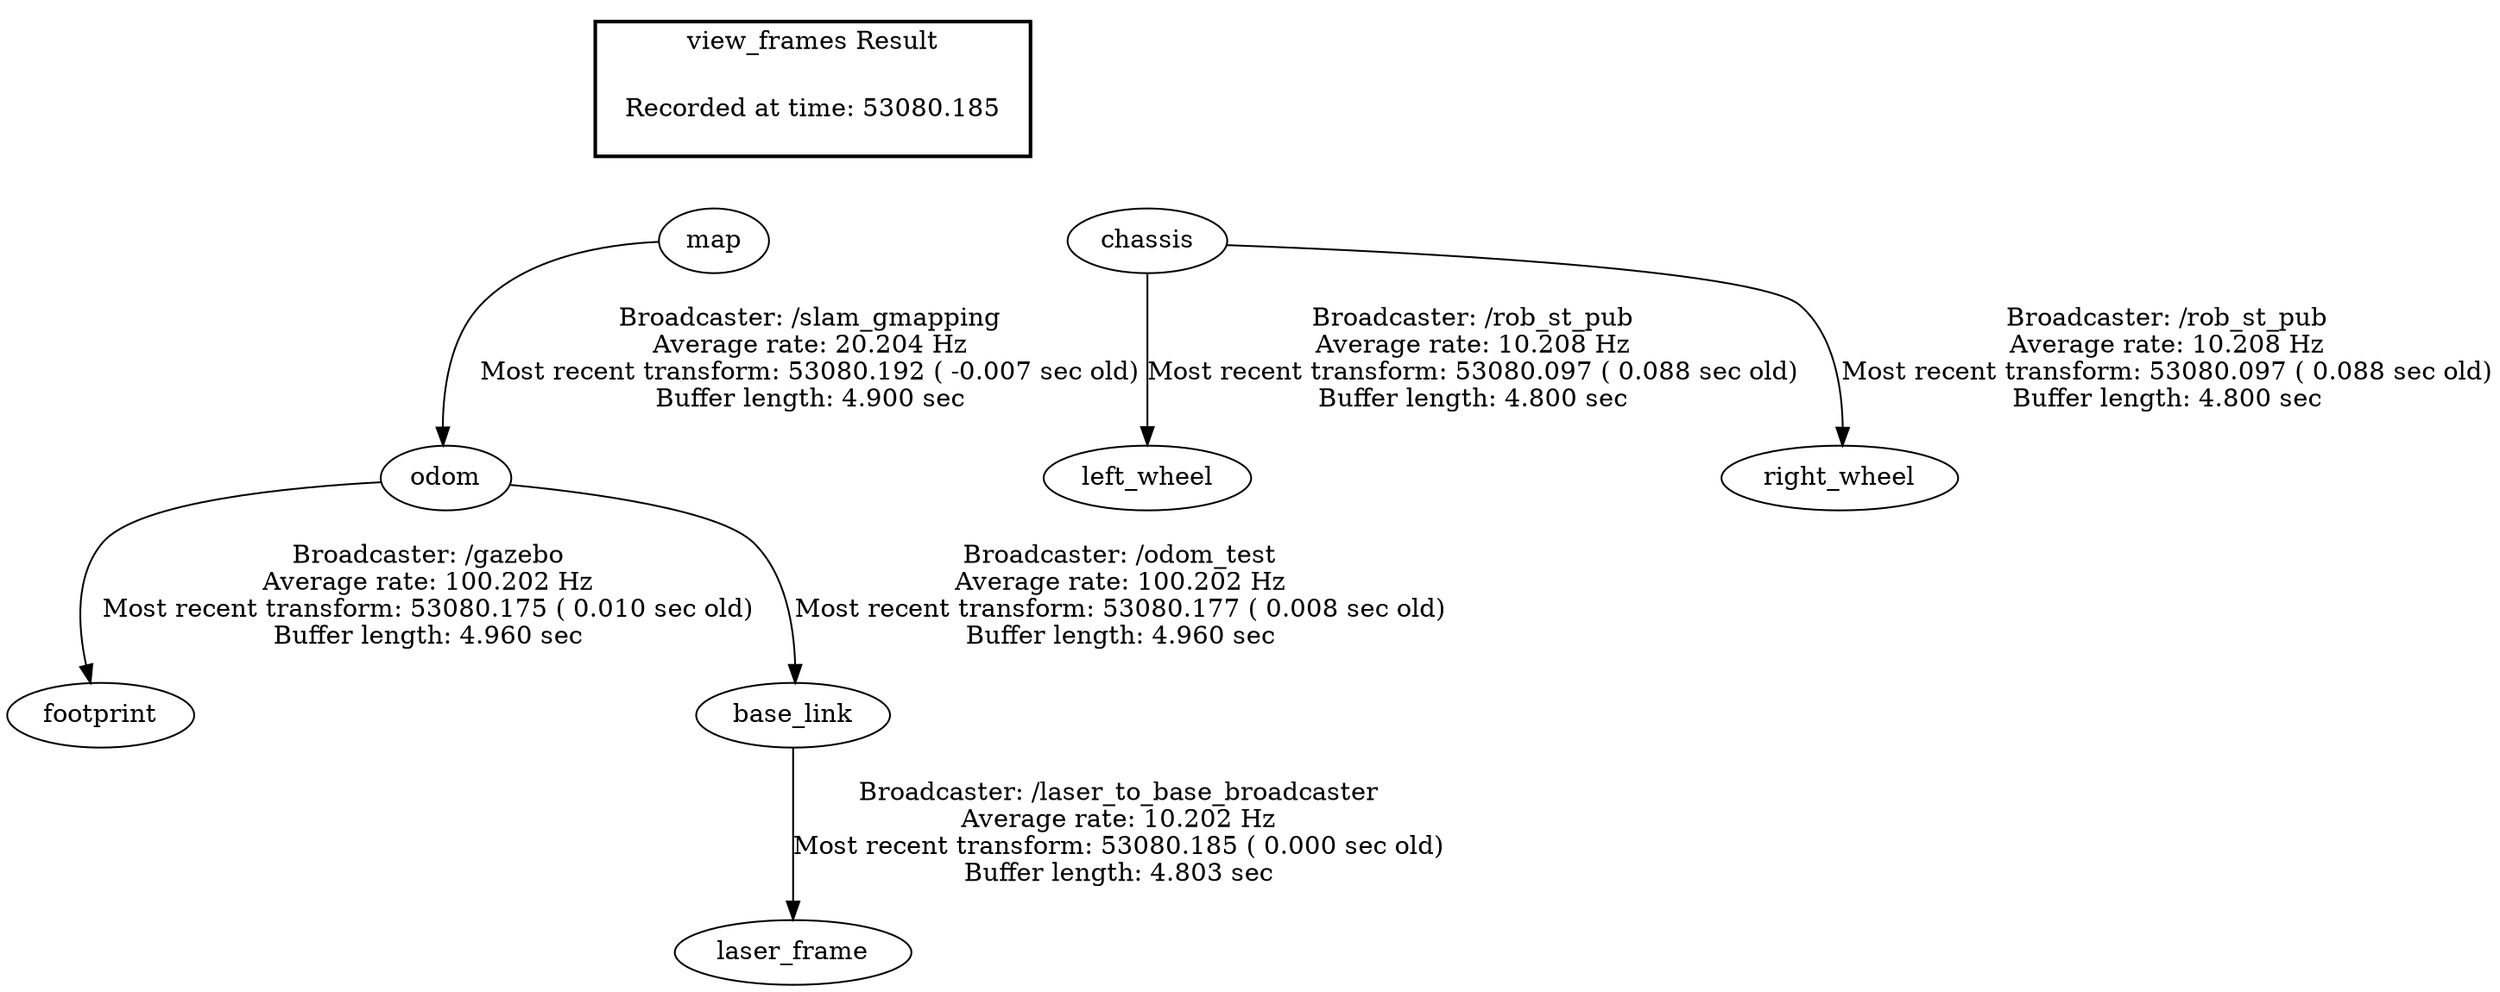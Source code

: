 digraph G {
"odom" -> "footprint"[label="Broadcaster: /gazebo\nAverage rate: 100.202 Hz\nMost recent transform: 53080.175 ( 0.010 sec old)\nBuffer length: 4.960 sec\n"];
"map" -> "odom"[label="Broadcaster: /slam_gmapping\nAverage rate: 20.204 Hz\nMost recent transform: 53080.192 ( -0.007 sec old)\nBuffer length: 4.900 sec\n"];
"odom" -> "base_link"[label="Broadcaster: /odom_test\nAverage rate: 100.202 Hz\nMost recent transform: 53080.177 ( 0.008 sec old)\nBuffer length: 4.960 sec\n"];
"base_link" -> "laser_frame"[label="Broadcaster: /laser_to_base_broadcaster\nAverage rate: 10.202 Hz\nMost recent transform: 53080.185 ( 0.000 sec old)\nBuffer length: 4.803 sec\n"];
"chassis" -> "left_wheel"[label="Broadcaster: /rob_st_pub\nAverage rate: 10.208 Hz\nMost recent transform: 53080.097 ( 0.088 sec old)\nBuffer length: 4.800 sec\n"];
"chassis" -> "right_wheel"[label="Broadcaster: /rob_st_pub\nAverage rate: 10.208 Hz\nMost recent transform: 53080.097 ( 0.088 sec old)\nBuffer length: 4.800 sec\n"];
edge [style=invis];
 subgraph cluster_legend { style=bold; color=black; label ="view_frames Result";
"Recorded at time: 53080.185"[ shape=plaintext ] ;
 }->"map";
edge [style=invis];
 subgraph cluster_legend { style=bold; color=black; label ="view_frames Result";
"Recorded at time: 53080.185"[ shape=plaintext ] ;
 }->"chassis";
}